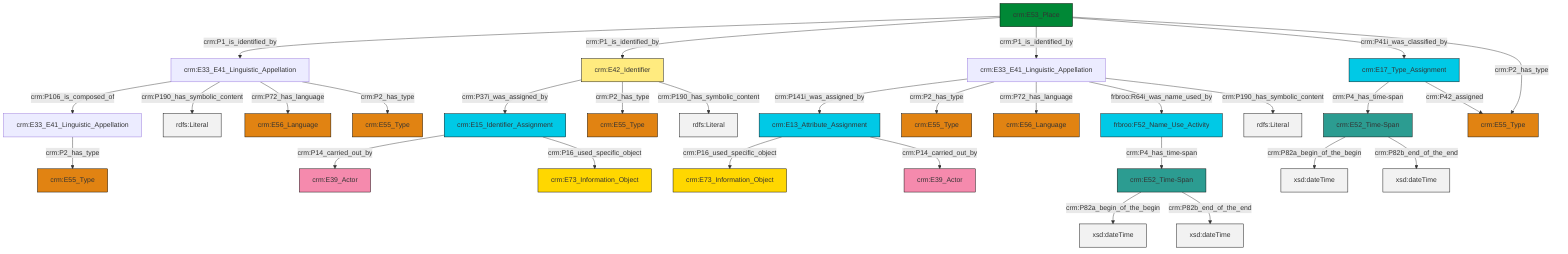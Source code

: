 graph TD
classDef Literal fill:#f2f2f2,stroke:#000000;
classDef CRM_Entity fill:#FFFFFF,stroke:#000000;
classDef Temporal_Entity fill:#00C9E6, stroke:#000000;
classDef Type fill:#E18312, stroke:#000000;
classDef Time-Span fill:#2C9C91, stroke:#000000;
classDef Appellation fill:#FFEB7F, stroke:#000000;
classDef Place fill:#008836, stroke:#000000;
classDef Persistent_Item fill:#B266B2, stroke:#000000;
classDef Conceptual_Object fill:#FFD700, stroke:#000000;
classDef Physical_Thing fill:#D2B48C, stroke:#000000;
classDef Actor fill:#f58aad, stroke:#000000;
classDef PC_Classes fill:#4ce600, stroke:#000000;
classDef Multi fill:#cccccc,stroke:#000000;

6["crm:E33_E41_Linguistic_Appellation"]:::Default -->|crm:P141i_was_assigned_by| 7["crm:E13_Attribute_Assignment"]:::Temporal_Entity
9["crm:E15_Identifier_Assignment"]:::Temporal_Entity -->|crm:P14_carried_out_by| 10["crm:E39_Actor"]:::Actor
7["crm:E13_Attribute_Assignment"]:::Temporal_Entity -->|crm:P16_used_specific_object| 11["crm:E73_Information_Object"]:::Conceptual_Object
0["crm:E53_Place"]:::Place -->|crm:P1_is_identified_by| 2["crm:E33_E41_Linguistic_Appellation"]:::Default
14["crm:E42_Identifier"]:::Appellation -->|crm:P37i_was_assigned_by| 9["crm:E15_Identifier_Assignment"]:::Temporal_Entity
2["crm:E33_E41_Linguistic_Appellation"]:::Default -->|crm:P106_is_composed_of| 16["crm:E33_E41_Linguistic_Appellation"]:::Default
17["crm:E17_Type_Assignment"]:::Temporal_Entity -->|crm:P4_has_time-span| 18["crm:E52_Time-Span"]:::Time-Span
18["crm:E52_Time-Span"]:::Time-Span -->|crm:P82a_begin_of_the_begin| 25[xsd:dateTime]:::Literal
2["crm:E33_E41_Linguistic_Appellation"]:::Default -->|crm:P190_has_symbolic_content| 31[rdfs:Literal]:::Literal
6["crm:E33_E41_Linguistic_Appellation"]:::Default -->|crm:P2_has_type| 34["crm:E55_Type"]:::Type
0["crm:E53_Place"]:::Place -->|crm:P1_is_identified_by| 14["crm:E42_Identifier"]:::Appellation
2["crm:E33_E41_Linguistic_Appellation"]:::Default -->|crm:P72_has_language| 35["crm:E56_Language"]:::Type
4["crm:E52_Time-Span"]:::Time-Span -->|crm:P82a_begin_of_the_begin| 36[xsd:dateTime]:::Literal
6["crm:E33_E41_Linguistic_Appellation"]:::Default -->|crm:P72_has_language| 37["crm:E56_Language"]:::Type
17["crm:E17_Type_Assignment"]:::Temporal_Entity -->|crm:P42_assigned| 22["crm:E55_Type"]:::Type
16["crm:E33_E41_Linguistic_Appellation"]:::Default -->|crm:P2_has_type| 41["crm:E55_Type"]:::Type
0["crm:E53_Place"]:::Place -->|crm:P1_is_identified_by| 6["crm:E33_E41_Linguistic_Appellation"]:::Default
19["frbroo:F52_Name_Use_Activity"]:::Temporal_Entity -->|crm:P4_has_time-span| 4["crm:E52_Time-Span"]:::Time-Span
14["crm:E42_Identifier"]:::Appellation -->|crm:P2_has_type| 12["crm:E55_Type"]:::Type
4["crm:E52_Time-Span"]:::Time-Span -->|crm:P82b_end_of_the_end| 45[xsd:dateTime]:::Literal
14["crm:E42_Identifier"]:::Appellation -->|crm:P190_has_symbolic_content| 46[rdfs:Literal]:::Literal
6["crm:E33_E41_Linguistic_Appellation"]:::Default -->|frbroo:R64i_was_name_used_by| 19["frbroo:F52_Name_Use_Activity"]:::Temporal_Entity
6["crm:E33_E41_Linguistic_Appellation"]:::Default -->|crm:P190_has_symbolic_content| 47[rdfs:Literal]:::Literal
0["crm:E53_Place"]:::Place -->|crm:P41i_was_classified_by| 17["crm:E17_Type_Assignment"]:::Temporal_Entity
0["crm:E53_Place"]:::Place -->|crm:P2_has_type| 22["crm:E55_Type"]:::Type
7["crm:E13_Attribute_Assignment"]:::Temporal_Entity -->|crm:P14_carried_out_by| 26["crm:E39_Actor"]:::Actor
18["crm:E52_Time-Span"]:::Time-Span -->|crm:P82b_end_of_the_end| 49[xsd:dateTime]:::Literal
2["crm:E33_E41_Linguistic_Appellation"]:::Default -->|crm:P2_has_type| 28["crm:E55_Type"]:::Type
9["crm:E15_Identifier_Assignment"]:::Temporal_Entity -->|crm:P16_used_specific_object| 50["crm:E73_Information_Object"]:::Conceptual_Object